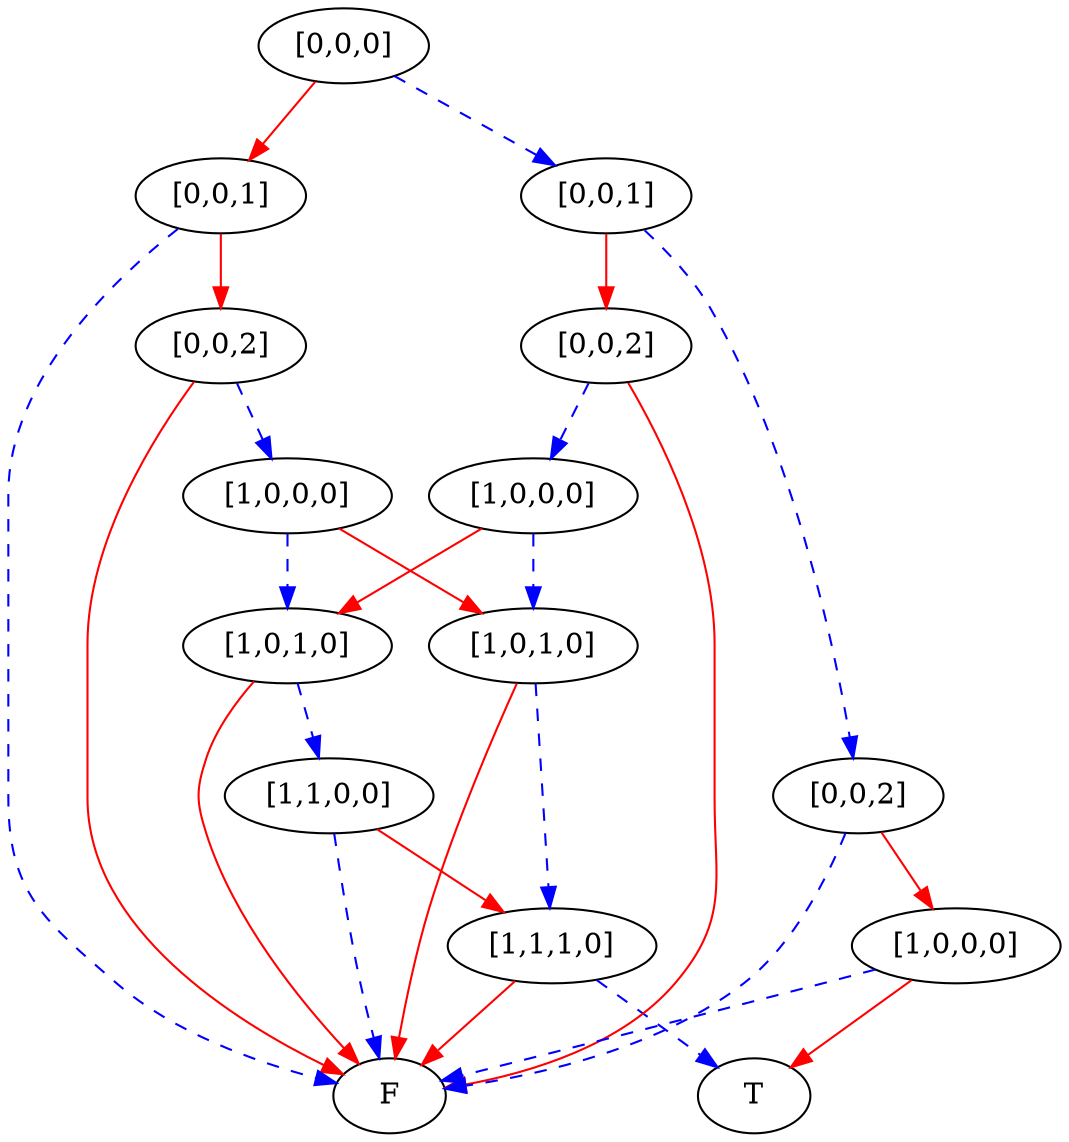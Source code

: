 digraph {
    1 [label=F];
    2 [label=T];
    3 [label="[1,1,1,0]"];
    4 [label="[1,0,1,0]"];
    5 [label="[1,1,0,0]"];
    6 [label="[1,0,1,0]"];
    7 [label="[1,0,0,0]"];
    8 [label="[0,0,2]"];
    9 [label="[0,0,1]"];
    10 [label="[1,0,0,0]"];
    11 [label="[0,0,2]"];
    12 [label="[1,0,0,0]"];
    13 [label="[0,0,2]"];
    14 [label="[0,0,1]"];
    15 [label="[0,0,0]"];
    3 -> 2 [style=dashed
           ,color=blue];
    3 -> 1 [color=red];
    4 -> 3 [style=dashed
           ,color=blue];
    4 -> 1 [color=red];
    5 -> 3 [color=red];
    5 -> 1 [style=dashed
           ,color=blue];
    6 -> 5 [style=dashed
           ,color=blue];
    6 -> 1 [color=red];
    7 -> 4 [color=red];
    7 -> 6 [style=dashed
           ,color=blue];
    8 -> 7 [style=dashed
           ,color=blue];
    8 -> 1 [color=red];
    9 -> 8 [color=red];
    9 -> 1 [style=dashed
           ,color=blue];
    10 -> 4 [style=dashed
            ,color=blue];
    10 -> 6 [color=red];
    11 -> 10 [style=dashed
             ,color=blue];
    11 -> 1 [color=red];
    12 -> 1 [style=dashed
            ,color=blue];
    12 -> 2 [color=red];
    13 -> 12 [color=red];
    13 -> 1 [style=dashed
            ,color=blue];
    14 -> 11 [color=red];
    14 -> 13 [style=dashed
             ,color=blue];
    15 -> 9 [color=red];
    15 -> 14 [style=dashed
             ,color=blue];
}